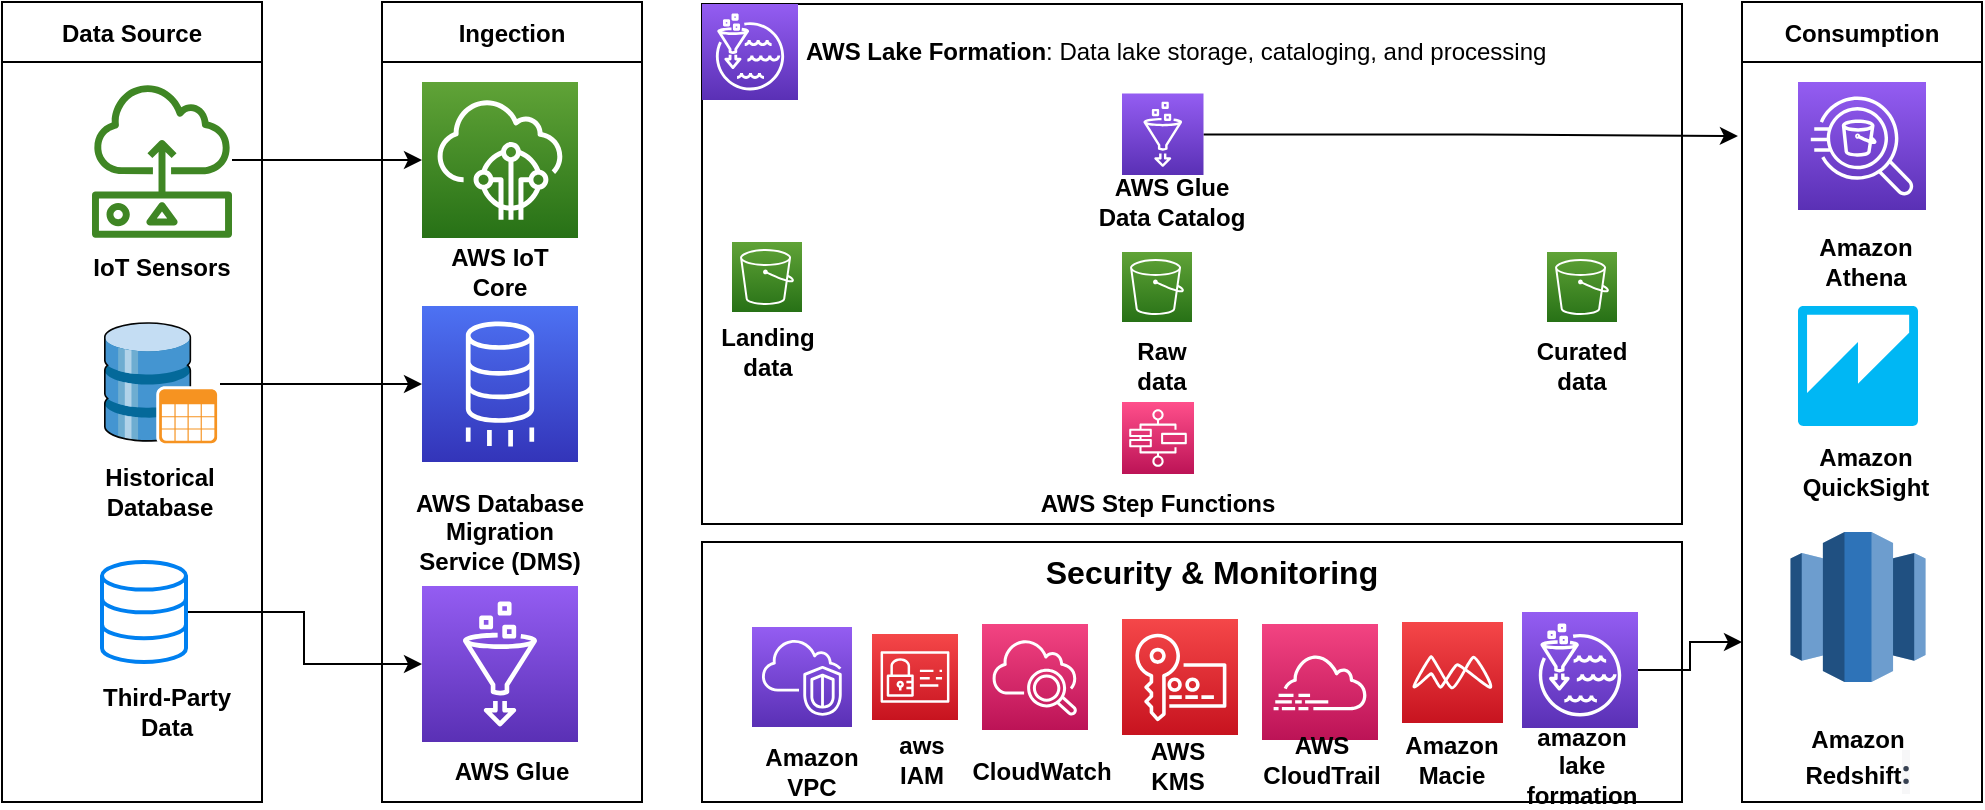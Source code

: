 <mxfile version="21.6.8" type="github">
  <diagram name="Page-1" id="wfJlDvsgTStBDbTHu9D8">
    <mxGraphModel dx="1260" dy="750" grid="1" gridSize="10" guides="1" tooltips="1" connect="1" arrows="1" fold="1" page="1" pageScale="1" pageWidth="1100" pageHeight="850" math="0" shadow="0">
      <root>
        <mxCell id="0" />
        <mxCell id="1" parent="0" />
        <mxCell id="qOsiP7DexmNMQrKXQggl-20" value="Data Source" style="shape=table;startSize=30;container=1;collapsible=0;childLayout=tableLayout;fontStyle=1" parent="1" vertex="1">
          <mxGeometry x="10" y="120" width="130" height="400" as="geometry" />
        </mxCell>
        <mxCell id="qOsiP7DexmNMQrKXQggl-21" value="" style="shape=tableRow;horizontal=0;startSize=0;swimlaneHead=0;swimlaneBody=0;strokeColor=inherit;top=0;left=0;bottom=0;right=0;collapsible=0;dropTarget=0;fillColor=none;points=[[0,0.5],[1,0.5]];portConstraint=eastwest;" parent="qOsiP7DexmNMQrKXQggl-20" vertex="1">
          <mxGeometry y="30" width="130" height="370" as="geometry" />
        </mxCell>
        <mxCell id="qOsiP7DexmNMQrKXQggl-22" value="" style="shape=partialRectangle;html=1;whiteSpace=wrap;connectable=0;strokeColor=inherit;overflow=hidden;fillColor=none;top=0;left=0;bottom=0;right=0;pointerEvents=1;" parent="qOsiP7DexmNMQrKXQggl-21" vertex="1">
          <mxGeometry width="130" height="370" as="geometry">
            <mxRectangle width="130" height="370" as="alternateBounds" />
          </mxGeometry>
        </mxCell>
        <mxCell id="qOsiP7DexmNMQrKXQggl-35" value="" style="edgeStyle=orthogonalEdgeStyle;rounded=0;orthogonalLoop=1;jettySize=auto;html=1;" parent="1" source="qOsiP7DexmNMQrKXQggl-23" target="qOsiP7DexmNMQrKXQggl-33" edge="1">
          <mxGeometry relative="1" as="geometry" />
        </mxCell>
        <mxCell id="qOsiP7DexmNMQrKXQggl-23" value="" style="sketch=0;outlineConnect=0;fontColor=#232F3E;gradientColor=none;fillColor=#3F8624;strokeColor=none;dashed=0;verticalLabelPosition=bottom;verticalAlign=top;align=center;html=1;fontSize=12;fontStyle=0;aspect=fixed;pointerEvents=1;shape=mxgraph.aws4.sensor;" parent="1" vertex="1">
          <mxGeometry x="55" y="160" width="70" height="78" as="geometry" />
        </mxCell>
        <mxCell id="qOsiP7DexmNMQrKXQggl-24" value="IoT Sensors" style="text;strokeColor=none;align=center;fillColor=none;html=1;verticalAlign=middle;whiteSpace=wrap;rounded=0;fontStyle=1" parent="1" vertex="1">
          <mxGeometry x="40" y="238" width="100" height="30" as="geometry" />
        </mxCell>
        <mxCell id="qOsiP7DexmNMQrKXQggl-41" value="" style="edgeStyle=orthogonalEdgeStyle;rounded=0;orthogonalLoop=1;jettySize=auto;html=1;" parent="1" source="qOsiP7DexmNMQrKXQggl-26" target="qOsiP7DexmNMQrKXQggl-36" edge="1">
          <mxGeometry relative="1" as="geometry" />
        </mxCell>
        <mxCell id="qOsiP7DexmNMQrKXQggl-26" value="" style="shadow=0;dashed=0;html=1;labelPosition=center;verticalLabelPosition=bottom;verticalAlign=top;align=center;outlineConnect=0;shape=mxgraph.veeam.3d.database;" parent="1" vertex="1">
          <mxGeometry x="61" y="280" width="58" height="62" as="geometry" />
        </mxCell>
        <mxCell id="qOsiP7DexmNMQrKXQggl-27" value="Historical Database" style="text;strokeColor=none;align=center;fillColor=none;html=1;verticalAlign=middle;whiteSpace=wrap;rounded=0;fontStyle=1" parent="1" vertex="1">
          <mxGeometry x="59" y="350" width="60" height="30" as="geometry" />
        </mxCell>
        <mxCell id="qOsiP7DexmNMQrKXQggl-42" value="" style="edgeStyle=orthogonalEdgeStyle;rounded=0;orthogonalLoop=1;jettySize=auto;html=1;" parent="1" source="qOsiP7DexmNMQrKXQggl-28" target="qOsiP7DexmNMQrKXQggl-39" edge="1">
          <mxGeometry relative="1" as="geometry" />
        </mxCell>
        <mxCell id="qOsiP7DexmNMQrKXQggl-28" value="" style="html=1;verticalLabelPosition=bottom;align=center;labelBackgroundColor=#ffffff;verticalAlign=top;strokeWidth=2;strokeColor=#0080F0;shadow=0;dashed=0;shape=mxgraph.ios7.icons.data;" parent="1" vertex="1">
          <mxGeometry x="60" y="400" width="42" height="50" as="geometry" />
        </mxCell>
        <mxCell id="qOsiP7DexmNMQrKXQggl-29" value="Third-Party Data" style="text;strokeColor=none;align=center;fillColor=none;html=1;verticalAlign=middle;whiteSpace=wrap;rounded=0;fontStyle=1" parent="1" vertex="1">
          <mxGeometry x="55" y="460" width="75" height="30" as="geometry" />
        </mxCell>
        <mxCell id="qOsiP7DexmNMQrKXQggl-30" value="Ingection" style="shape=table;startSize=30;container=1;collapsible=0;childLayout=tableLayout;fontStyle=1" parent="1" vertex="1">
          <mxGeometry x="200" y="120" width="130" height="400" as="geometry" />
        </mxCell>
        <mxCell id="qOsiP7DexmNMQrKXQggl-31" value="" style="shape=tableRow;horizontal=0;startSize=0;swimlaneHead=0;swimlaneBody=0;strokeColor=inherit;top=0;left=0;bottom=0;right=0;collapsible=0;dropTarget=0;fillColor=none;points=[[0,0.5],[1,0.5]];portConstraint=eastwest;" parent="qOsiP7DexmNMQrKXQggl-30" vertex="1">
          <mxGeometry y="30" width="130" height="370" as="geometry" />
        </mxCell>
        <mxCell id="qOsiP7DexmNMQrKXQggl-32" value="" style="shape=partialRectangle;html=1;whiteSpace=wrap;connectable=0;strokeColor=inherit;overflow=hidden;fillColor=none;top=0;left=0;bottom=0;right=0;pointerEvents=1;" parent="qOsiP7DexmNMQrKXQggl-31" vertex="1">
          <mxGeometry width="130" height="370" as="geometry">
            <mxRectangle width="130" height="370" as="alternateBounds" />
          </mxGeometry>
        </mxCell>
        <mxCell id="qOsiP7DexmNMQrKXQggl-33" value="" style="sketch=0;points=[[0,0,0],[0.25,0,0],[0.5,0,0],[0.75,0,0],[1,0,0],[0,1,0],[0.25,1,0],[0.5,1,0],[0.75,1,0],[1,1,0],[0,0.25,0],[0,0.5,0],[0,0.75,0],[1,0.25,0],[1,0.5,0],[1,0.75,0]];outlineConnect=0;fontColor=#232F3E;gradientColor=#60A337;gradientDirection=north;fillColor=#277116;strokeColor=#ffffff;dashed=0;verticalLabelPosition=bottom;verticalAlign=top;align=center;html=1;fontSize=12;fontStyle=0;aspect=fixed;shape=mxgraph.aws4.resourceIcon;resIcon=mxgraph.aws4.iot_core;" parent="1" vertex="1">
          <mxGeometry x="220" y="160" width="78" height="78" as="geometry" />
        </mxCell>
        <mxCell id="qOsiP7DexmNMQrKXQggl-34" value="AWS IoT Core" style="text;strokeColor=none;align=center;fillColor=none;html=1;verticalAlign=middle;whiteSpace=wrap;rounded=0;fontStyle=1" parent="1" vertex="1">
          <mxGeometry x="229" y="240" width="60" height="30" as="geometry" />
        </mxCell>
        <mxCell id="qOsiP7DexmNMQrKXQggl-36" value="" style="sketch=0;points=[[0,0,0],[0.25,0,0],[0.5,0,0],[0.75,0,0],[1,0,0],[0,1,0],[0.25,1,0],[0.5,1,0],[0.75,1,0],[1,1,0],[0,0.25,0],[0,0.5,0],[0,0.75,0],[1,0.25,0],[1,0.5,0],[1,0.75,0]];outlineConnect=0;fontColor=#232F3E;gradientColor=#4D72F3;gradientDirection=north;fillColor=#3334B9;strokeColor=#ffffff;dashed=0;verticalLabelPosition=bottom;verticalAlign=top;align=center;html=1;fontSize=12;fontStyle=0;aspect=fixed;shape=mxgraph.aws4.resourceIcon;resIcon=mxgraph.aws4.database_migration_service;" parent="1" vertex="1">
          <mxGeometry x="220" y="272" width="78" height="78" as="geometry" />
        </mxCell>
        <mxCell id="qOsiP7DexmNMQrKXQggl-37" value="AWS Database Migration Service (DMS)" style="text;strokeColor=none;align=center;fillColor=none;html=1;verticalAlign=middle;whiteSpace=wrap;rounded=0;fontStyle=1" parent="1" vertex="1">
          <mxGeometry x="209" y="370" width="100" height="30" as="geometry" />
        </mxCell>
        <mxCell id="qOsiP7DexmNMQrKXQggl-39" value="" style="sketch=0;points=[[0,0,0],[0.25,0,0],[0.5,0,0],[0.75,0,0],[1,0,0],[0,1,0],[0.25,1,0],[0.5,1,0],[0.75,1,0],[1,1,0],[0,0.25,0],[0,0.5,0],[0,0.75,0],[1,0.25,0],[1,0.5,0],[1,0.75,0]];outlineConnect=0;fontColor=#232F3E;gradientColor=#945DF2;gradientDirection=north;fillColor=#5A30B5;strokeColor=#ffffff;dashed=0;verticalLabelPosition=bottom;verticalAlign=top;align=center;html=1;fontSize=12;fontStyle=0;aspect=fixed;shape=mxgraph.aws4.resourceIcon;resIcon=mxgraph.aws4.glue;" parent="1" vertex="1">
          <mxGeometry x="220" y="412" width="78" height="78" as="geometry" />
        </mxCell>
        <mxCell id="qOsiP7DexmNMQrKXQggl-40" value="AWS Glue" style="text;strokeColor=none;align=center;fillColor=none;html=1;verticalAlign=middle;whiteSpace=wrap;rounded=0;fontStyle=1" parent="1" vertex="1">
          <mxGeometry x="235" y="490" width="60" height="30" as="geometry" />
        </mxCell>
        <mxCell id="qOsiP7DexmNMQrKXQggl-43" value="" style="rounded=0;whiteSpace=wrap;html=1;" parent="1" vertex="1">
          <mxGeometry x="360" y="390" width="490" height="130" as="geometry" />
        </mxCell>
        <mxCell id="qOsiP7DexmNMQrKXQggl-44" value="" style="sketch=0;points=[[0,0,0],[0.25,0,0],[0.5,0,0],[0.75,0,0],[1,0,0],[0,1,0],[0.25,1,0],[0.5,1,0],[0.75,1,0],[1,1,0],[0,0.25,0],[0,0.5,0],[0,0.75,0],[1,0.25,0],[1,0.5,0],[1,0.75,0]];outlineConnect=0;fontColor=#232F3E;gradientColor=#945DF2;gradientDirection=north;fillColor=#5A30B5;strokeColor=#ffffff;dashed=0;verticalLabelPosition=bottom;verticalAlign=top;align=center;html=1;fontSize=12;fontStyle=0;aspect=fixed;shape=mxgraph.aws4.resourceIcon;resIcon=mxgraph.aws4.vpc;" parent="1" vertex="1">
          <mxGeometry x="385" y="432.5" width="50" height="50" as="geometry" />
        </mxCell>
        <mxCell id="qOsiP7DexmNMQrKXQggl-45" value="Amazon VPC" style="text;strokeColor=none;align=center;fillColor=none;html=1;verticalAlign=middle;whiteSpace=wrap;rounded=0;fontStyle=1" parent="1" vertex="1">
          <mxGeometry x="385" y="490" width="60" height="30" as="geometry" />
        </mxCell>
        <mxCell id="qOsiP7DexmNMQrKXQggl-46" value="" style="sketch=0;points=[[0,0,0],[0.25,0,0],[0.5,0,0],[0.75,0,0],[1,0,0],[0,1,0],[0.25,1,0],[0.5,1,0],[0.75,1,0],[1,1,0],[0,0.25,0],[0,0.5,0],[0,0.75,0],[1,0.25,0],[1,0.5,0],[1,0.75,0]];points=[[0,0,0],[0.25,0,0],[0.5,0,0],[0.75,0,0],[1,0,0],[0,1,0],[0.25,1,0],[0.5,1,0],[0.75,1,0],[1,1,0],[0,0.25,0],[0,0.5,0],[0,0.75,0],[1,0.25,0],[1,0.5,0],[1,0.75,0]];outlineConnect=0;fontColor=#232F3E;gradientColor=#F34482;gradientDirection=north;fillColor=#BC1356;strokeColor=#ffffff;dashed=0;verticalLabelPosition=bottom;verticalAlign=top;align=center;html=1;fontSize=12;fontStyle=0;aspect=fixed;shape=mxgraph.aws4.resourceIcon;resIcon=mxgraph.aws4.cloudwatch_2;" parent="1" vertex="1">
          <mxGeometry x="500" y="431" width="53" height="53" as="geometry" />
        </mxCell>
        <mxCell id="qOsiP7DexmNMQrKXQggl-47" value="CloudWatch" style="text;strokeColor=none;align=center;fillColor=none;html=1;verticalAlign=middle;whiteSpace=wrap;rounded=0;fontStyle=1" parent="1" vertex="1">
          <mxGeometry x="500" y="490" width="60" height="30" as="geometry" />
        </mxCell>
        <mxCell id="qOsiP7DexmNMQrKXQggl-48" value="" style="sketch=0;points=[[0,0,0],[0.25,0,0],[0.5,0,0],[0.75,0,0],[1,0,0],[0,1,0],[0.25,1,0],[0.5,1,0],[0.75,1,0],[1,1,0],[0,0.25,0],[0,0.5,0],[0,0.75,0],[1,0.25,0],[1,0.5,0],[1,0.75,0]];outlineConnect=0;fontColor=#232F3E;gradientColor=#F54749;gradientDirection=north;fillColor=#C7131F;strokeColor=#ffffff;dashed=0;verticalLabelPosition=bottom;verticalAlign=top;align=center;html=1;fontSize=12;fontStyle=0;aspect=fixed;shape=mxgraph.aws4.resourceIcon;resIcon=mxgraph.aws4.identity_and_access_management;" parent="1" vertex="1">
          <mxGeometry x="445" y="436" width="43" height="43" as="geometry" />
        </mxCell>
        <mxCell id="qOsiP7DexmNMQrKXQggl-51" value="aws &lt;br&gt;IAM" style="text;strokeColor=none;align=center;fillColor=none;html=1;verticalAlign=middle;whiteSpace=wrap;rounded=0;fontStyle=1" parent="1" vertex="1">
          <mxGeometry x="440" y="484" width="60" height="30" as="geometry" />
        </mxCell>
        <mxCell id="qOsiP7DexmNMQrKXQggl-52" value="" style="sketch=0;points=[[0,0,0],[0.25,0,0],[0.5,0,0],[0.75,0,0],[1,0,0],[0,1,0],[0.25,1,0],[0.5,1,0],[0.75,1,0],[1,1,0],[0,0.25,0],[0,0.5,0],[0,0.75,0],[1,0.25,0],[1,0.5,0],[1,0.75,0]];outlineConnect=0;fontColor=#232F3E;gradientColor=#F54749;gradientDirection=north;fillColor=#C7131F;strokeColor=#ffffff;dashed=0;verticalLabelPosition=bottom;verticalAlign=top;align=center;html=1;fontSize=12;fontStyle=0;aspect=fixed;shape=mxgraph.aws4.resourceIcon;resIcon=mxgraph.aws4.key_management_service;" parent="1" vertex="1">
          <mxGeometry x="570" y="428.5" width="58" height="58" as="geometry" />
        </mxCell>
        <mxCell id="qOsiP7DexmNMQrKXQggl-53" value="AWS &lt;br&gt;KMS" style="text;strokeColor=none;align=center;fillColor=none;html=1;verticalAlign=middle;whiteSpace=wrap;rounded=0;fontStyle=1" parent="1" vertex="1">
          <mxGeometry x="568" y="486.5" width="60" height="30" as="geometry" />
        </mxCell>
        <mxCell id="qOsiP7DexmNMQrKXQggl-54" value="" style="sketch=0;points=[[0,0,0],[0.25,0,0],[0.5,0,0],[0.75,0,0],[1,0,0],[0,1,0],[0.25,1,0],[0.5,1,0],[0.75,1,0],[1,1,0],[0,0.25,0],[0,0.5,0],[0,0.75,0],[1,0.25,0],[1,0.5,0],[1,0.75,0]];points=[[0,0,0],[0.25,0,0],[0.5,0,0],[0.75,0,0],[1,0,0],[0,1,0],[0.25,1,0],[0.5,1,0],[0.75,1,0],[1,1,0],[0,0.25,0],[0,0.5,0],[0,0.75,0],[1,0.25,0],[1,0.5,0],[1,0.75,0]];outlineConnect=0;fontColor=#232F3E;gradientColor=#F34482;gradientDirection=north;fillColor=#BC1356;strokeColor=#ffffff;dashed=0;verticalLabelPosition=bottom;verticalAlign=top;align=center;html=1;fontSize=12;fontStyle=0;aspect=fixed;shape=mxgraph.aws4.resourceIcon;resIcon=mxgraph.aws4.cloudtrail;" parent="1" vertex="1">
          <mxGeometry x="640" y="431" width="58" height="58" as="geometry" />
        </mxCell>
        <mxCell id="qOsiP7DexmNMQrKXQggl-55" value="AWS CloudTrail" style="text;strokeColor=none;align=center;fillColor=none;html=1;verticalAlign=middle;whiteSpace=wrap;rounded=0;fontStyle=1" parent="1" vertex="1">
          <mxGeometry x="640" y="484" width="60" height="30" as="geometry" />
        </mxCell>
        <mxCell id="qOsiP7DexmNMQrKXQggl-56" value="Security &amp;amp; Monitoring" style="text;strokeColor=none;align=center;fillColor=none;html=1;verticalAlign=middle;whiteSpace=wrap;rounded=0;fontStyle=1;fontSize=16;" parent="1" vertex="1">
          <mxGeometry x="510" y="390" width="210" height="30" as="geometry" />
        </mxCell>
        <mxCell id="qOsiP7DexmNMQrKXQggl-57" value="" style="sketch=0;points=[[0,0,0],[0.25,0,0],[0.5,0,0],[0.75,0,0],[1,0,0],[0,1,0],[0.25,1,0],[0.5,1,0],[0.75,1,0],[1,1,0],[0,0.25,0],[0,0.5,0],[0,0.75,0],[1,0.25,0],[1,0.5,0],[1,0.75,0]];outlineConnect=0;fontColor=#232F3E;gradientColor=#F54749;gradientDirection=north;fillColor=#C7131F;strokeColor=#ffffff;dashed=0;verticalLabelPosition=bottom;verticalAlign=top;align=center;html=1;fontSize=12;fontStyle=0;aspect=fixed;shape=mxgraph.aws4.resourceIcon;resIcon=mxgraph.aws4.macie;" parent="1" vertex="1">
          <mxGeometry x="710" y="430" width="50.5" height="50.5" as="geometry" />
        </mxCell>
        <mxCell id="qOsiP7DexmNMQrKXQggl-58" value="Amazon Macie" style="text;strokeColor=none;align=center;fillColor=none;html=1;verticalAlign=middle;whiteSpace=wrap;rounded=0;fontStyle=1" parent="1" vertex="1">
          <mxGeometry x="705.25" y="484" width="60" height="30" as="geometry" />
        </mxCell>
        <mxCell id="bFwccWIXfFiB8wJEmlYg-14" value="" style="edgeStyle=orthogonalEdgeStyle;rounded=0;orthogonalLoop=1;jettySize=auto;html=1;" edge="1" parent="1" source="qOsiP7DexmNMQrKXQggl-59" target="qOsiP7DexmNMQrKXQggl-62">
          <mxGeometry relative="1" as="geometry">
            <Array as="points">
              <mxPoint x="854" y="454" />
              <mxPoint x="854" y="440" />
            </Array>
          </mxGeometry>
        </mxCell>
        <mxCell id="qOsiP7DexmNMQrKXQggl-59" value="" style="sketch=0;points=[[0,0,0],[0.25,0,0],[0.5,0,0],[0.75,0,0],[1,0,0],[0,1,0],[0.25,1,0],[0.5,1,0],[0.75,1,0],[1,1,0],[0,0.25,0],[0,0.5,0],[0,0.75,0],[1,0.25,0],[1,0.5,0],[1,0.75,0]];outlineConnect=0;fontColor=#232F3E;gradientColor=#945DF2;gradientDirection=north;fillColor=#5A30B5;strokeColor=#ffffff;dashed=0;verticalLabelPosition=bottom;verticalAlign=top;align=center;html=1;fontSize=12;fontStyle=0;aspect=fixed;shape=mxgraph.aws4.resourceIcon;resIcon=mxgraph.aws4.lake_formation;" parent="1" vertex="1">
          <mxGeometry x="770" y="425" width="58" height="58" as="geometry" />
        </mxCell>
        <mxCell id="qOsiP7DexmNMQrKXQggl-60" value="amazon lake formation" style="text;strokeColor=none;align=center;fillColor=none;html=1;verticalAlign=middle;whiteSpace=wrap;rounded=0;fontStyle=1" parent="1" vertex="1">
          <mxGeometry x="770" y="486.5" width="60" height="30" as="geometry" />
        </mxCell>
        <mxCell id="qOsiP7DexmNMQrKXQggl-61" value="Consumption" style="shape=table;startSize=30;container=1;collapsible=0;childLayout=tableLayout;fontStyle=1" parent="1" vertex="1">
          <mxGeometry x="880" y="120" width="120" height="400" as="geometry" />
        </mxCell>
        <mxCell id="qOsiP7DexmNMQrKXQggl-62" value="" style="shape=tableRow;horizontal=0;startSize=0;swimlaneHead=0;swimlaneBody=0;strokeColor=inherit;top=0;left=0;bottom=0;right=0;collapsible=0;dropTarget=0;fillColor=none;points=[[0,0.5],[1,0.5]];portConstraint=eastwest;" parent="qOsiP7DexmNMQrKXQggl-61" vertex="1">
          <mxGeometry y="30" width="120" height="370" as="geometry" />
        </mxCell>
        <mxCell id="qOsiP7DexmNMQrKXQggl-63" value="" style="shape=partialRectangle;html=1;whiteSpace=wrap;connectable=0;strokeColor=inherit;overflow=hidden;fillColor=none;top=0;left=0;bottom=0;right=0;pointerEvents=1;" parent="qOsiP7DexmNMQrKXQggl-62" vertex="1">
          <mxGeometry width="120" height="370" as="geometry">
            <mxRectangle width="120" height="370" as="alternateBounds" />
          </mxGeometry>
        </mxCell>
        <mxCell id="qOsiP7DexmNMQrKXQggl-64" value="" style="shape=table;startSize=0;container=1;collapsible=0;childLayout=tableLayout;" parent="1" vertex="1">
          <mxGeometry x="360" y="121" width="490" height="260" as="geometry" />
        </mxCell>
        <mxCell id="qOsiP7DexmNMQrKXQggl-65" value="" style="shape=tableRow;horizontal=0;startSize=0;swimlaneHead=0;swimlaneBody=0;strokeColor=inherit;top=0;left=0;bottom=0;right=0;collapsible=0;dropTarget=0;fillColor=none;points=[[0,0.5],[1,0.5]];portConstraint=eastwest;" parent="qOsiP7DexmNMQrKXQggl-64" vertex="1">
          <mxGeometry width="490" height="260" as="geometry" />
        </mxCell>
        <mxCell id="qOsiP7DexmNMQrKXQggl-66" value="" style="shape=partialRectangle;html=1;whiteSpace=wrap;connectable=0;strokeColor=inherit;overflow=hidden;fillColor=none;top=0;left=0;bottom=0;right=0;pointerEvents=1;" parent="qOsiP7DexmNMQrKXQggl-65" vertex="1">
          <mxGeometry width="490" height="260" as="geometry">
            <mxRectangle width="490" height="260" as="alternateBounds" />
          </mxGeometry>
        </mxCell>
        <mxCell id="qOsiP7DexmNMQrKXQggl-67" value="&lt;b&gt;AWS Lake Formation&lt;/b&gt;: Data lake storage, cataloging, and processing" style="text;strokeColor=none;align=left;fillColor=none;html=1;verticalAlign=middle;whiteSpace=wrap;rounded=0;" parent="1" vertex="1">
          <mxGeometry x="410" y="130" width="420" height="30" as="geometry" />
        </mxCell>
        <mxCell id="qOsiP7DexmNMQrKXQggl-68" value="" style="sketch=0;points=[[0,0,0],[0.25,0,0],[0.5,0,0],[0.75,0,0],[1,0,0],[0,1,0],[0.25,1,0],[0.5,1,0],[0.75,1,0],[1,1,0],[0,0.25,0],[0,0.5,0],[0,0.75,0],[1,0.25,0],[1,0.5,0],[1,0.75,0]];outlineConnect=0;fontColor=#232F3E;gradientColor=#945DF2;gradientDirection=north;fillColor=#5A30B5;strokeColor=#ffffff;dashed=0;verticalLabelPosition=bottom;verticalAlign=top;align=center;html=1;fontSize=12;fontStyle=0;aspect=fixed;shape=mxgraph.aws4.resourceIcon;resIcon=mxgraph.aws4.lake_formation;" parent="1" vertex="1">
          <mxGeometry x="360" y="121" width="48" height="48" as="geometry" />
        </mxCell>
        <mxCell id="qOsiP7DexmNMQrKXQggl-69" value="" style="sketch=0;points=[[0,0,0],[0.25,0,0],[0.5,0,0],[0.75,0,0],[1,0,0],[0,1,0],[0.25,1,0],[0.5,1,0],[0.75,1,0],[1,1,0],[0,0.25,0],[0,0.5,0],[0,0.75,0],[1,0.25,0],[1,0.5,0],[1,0.75,0]];outlineConnect=0;fontColor=#232F3E;gradientColor=#945DF2;gradientDirection=north;fillColor=#5A30B5;strokeColor=#ffffff;dashed=0;verticalLabelPosition=bottom;verticalAlign=top;align=center;html=1;fontSize=12;fontStyle=0;aspect=fixed;shape=mxgraph.aws4.resourceIcon;resIcon=mxgraph.aws4.athena;" parent="1" vertex="1">
          <mxGeometry x="908" y="160" width="64" height="64" as="geometry" />
        </mxCell>
        <mxCell id="qOsiP7DexmNMQrKXQggl-70" value="Amazon Athena" style="text;strokeColor=none;align=center;fillColor=none;html=1;verticalAlign=middle;whiteSpace=wrap;rounded=0;fontStyle=1" parent="1" vertex="1">
          <mxGeometry x="912" y="235" width="60" height="30" as="geometry" />
        </mxCell>
        <mxCell id="qOsiP7DexmNMQrKXQggl-71" value="" style="outlineConnect=0;dashed=0;verticalLabelPosition=bottom;verticalAlign=top;align=center;html=1;shape=mxgraph.aws3.redshift;fillColor=#2E73B8;gradientColor=none;" parent="1" vertex="1">
          <mxGeometry x="904.25" y="385" width="67.5" height="75" as="geometry" />
        </mxCell>
        <mxCell id="qOsiP7DexmNMQrKXQggl-72" value="Amazon Redshift&lt;span style=&quot;color: rgb(55, 65, 81); font-family: Söhne, ui-sans-serif, system-ui, -apple-system, &amp;quot;Segoe UI&amp;quot;, Roboto, Ubuntu, Cantarell, &amp;quot;Noto Sans&amp;quot;, sans-serif, &amp;quot;Helvetica Neue&amp;quot;, Arial, &amp;quot;Apple Color Emoji&amp;quot;, &amp;quot;Segoe UI Emoji&amp;quot;, &amp;quot;Segoe UI Symbol&amp;quot;, &amp;quot;Noto Color Emoji&amp;quot;; font-size: 16px; text-align: left; background-color: rgb(247, 247, 248);&quot;&gt;:&lt;/span&gt;" style="text;strokeColor=none;align=center;fillColor=none;html=1;verticalAlign=middle;whiteSpace=wrap;rounded=0;fontStyle=1" parent="1" vertex="1">
          <mxGeometry x="908" y="482.5" width="60" height="30" as="geometry" />
        </mxCell>
        <mxCell id="qOsiP7DexmNMQrKXQggl-73" value="" style="outlineConnect=0;dashed=0;verticalLabelPosition=bottom;verticalAlign=top;align=center;html=1;shape=mxgraph.aws3.quicksight;fillColor=#00B7F4;gradientColor=none;" parent="1" vertex="1">
          <mxGeometry x="908" y="272" width="60" height="60" as="geometry" />
        </mxCell>
        <mxCell id="qOsiP7DexmNMQrKXQggl-74" value="Amazon QuickSight" style="text;strokeColor=none;align=center;fillColor=none;html=1;verticalAlign=middle;whiteSpace=wrap;rounded=0;fontStyle=1" parent="1" vertex="1">
          <mxGeometry x="912" y="340" width="60" height="30" as="geometry" />
        </mxCell>
        <mxCell id="bFwccWIXfFiB8wJEmlYg-1" value="" style="sketch=0;points=[[0,0,0],[0.25,0,0],[0.5,0,0],[0.75,0,0],[1,0,0],[0,1,0],[0.25,1,0],[0.5,1,0],[0.75,1,0],[1,1,0],[0,0.25,0],[0,0.5,0],[0,0.75,0],[1,0.25,0],[1,0.5,0],[1,0.75,0]];outlineConnect=0;fontColor=#232F3E;gradientColor=#60A337;gradientDirection=north;fillColor=#277116;strokeColor=#ffffff;dashed=0;verticalLabelPosition=bottom;verticalAlign=top;align=center;html=1;fontSize=12;fontStyle=0;aspect=fixed;shape=mxgraph.aws4.resourceIcon;resIcon=mxgraph.aws4.s3;" vertex="1" parent="1">
          <mxGeometry x="375" y="240" width="35" height="35" as="geometry" />
        </mxCell>
        <mxCell id="bFwccWIXfFiB8wJEmlYg-2" value="Landing&lt;br&gt;data" style="text;strokeColor=none;align=center;fillColor=none;html=1;verticalAlign=middle;whiteSpace=wrap;rounded=0;fontStyle=1" vertex="1" parent="1">
          <mxGeometry x="362.5" y="280" width="60" height="30" as="geometry" />
        </mxCell>
        <mxCell id="bFwccWIXfFiB8wJEmlYg-3" value="" style="sketch=0;points=[[0,0,0],[0.25,0,0],[0.5,0,0],[0.75,0,0],[1,0,0],[0,1,0],[0.25,1,0],[0.5,1,0],[0.75,1,0],[1,1,0],[0,0.25,0],[0,0.5,0],[0,0.75,0],[1,0.25,0],[1,0.5,0],[1,0.75,0]];outlineConnect=0;fontColor=#232F3E;gradientColor=#60A337;gradientDirection=north;fillColor=#277116;strokeColor=#ffffff;dashed=0;verticalLabelPosition=bottom;verticalAlign=top;align=center;html=1;fontSize=12;fontStyle=0;aspect=fixed;shape=mxgraph.aws4.resourceIcon;resIcon=mxgraph.aws4.s3;" vertex="1" parent="1">
          <mxGeometry x="782.5" y="245" width="35" height="35" as="geometry" />
        </mxCell>
        <mxCell id="bFwccWIXfFiB8wJEmlYg-4" value="" style="sketch=0;points=[[0,0,0],[0.25,0,0],[0.5,0,0],[0.75,0,0],[1,0,0],[0,1,0],[0.25,1,0],[0.5,1,0],[0.75,1,0],[1,1,0],[0,0.25,0],[0,0.5,0],[0,0.75,0],[1,0.25,0],[1,0.5,0],[1,0.75,0]];outlineConnect=0;fontColor=#232F3E;gradientColor=#60A337;gradientDirection=north;fillColor=#277116;strokeColor=#ffffff;dashed=0;verticalLabelPosition=bottom;verticalAlign=top;align=center;html=1;fontSize=12;fontStyle=0;aspect=fixed;shape=mxgraph.aws4.resourceIcon;resIcon=mxgraph.aws4.s3;" vertex="1" parent="1">
          <mxGeometry x="570" y="245" width="35" height="35" as="geometry" />
        </mxCell>
        <mxCell id="bFwccWIXfFiB8wJEmlYg-5" value="Raw&lt;br&gt;data" style="text;strokeColor=none;align=center;fillColor=none;html=1;verticalAlign=middle;whiteSpace=wrap;rounded=0;fontStyle=1" vertex="1" parent="1">
          <mxGeometry x="560" y="287" width="60" height="30" as="geometry" />
        </mxCell>
        <mxCell id="bFwccWIXfFiB8wJEmlYg-6" value="Curated&lt;br&gt;data" style="text;strokeColor=none;align=center;fillColor=none;html=1;verticalAlign=middle;whiteSpace=wrap;rounded=0;fontStyle=1" vertex="1" parent="1">
          <mxGeometry x="770" y="287" width="60" height="30" as="geometry" />
        </mxCell>
        <mxCell id="bFwccWIXfFiB8wJEmlYg-18" style="edgeStyle=orthogonalEdgeStyle;rounded=0;orthogonalLoop=1;jettySize=auto;html=1;entryX=-0.017;entryY=0.1;entryDx=0;entryDy=0;entryPerimeter=0;" edge="1" parent="1" source="bFwccWIXfFiB8wJEmlYg-8" target="qOsiP7DexmNMQrKXQggl-62">
          <mxGeometry relative="1" as="geometry" />
        </mxCell>
        <mxCell id="bFwccWIXfFiB8wJEmlYg-8" value="" style="sketch=0;points=[[0,0,0],[0.25,0,0],[0.5,0,0],[0.75,0,0],[1,0,0],[0,1,0],[0.25,1,0],[0.5,1,0],[0.75,1,0],[1,1,0],[0,0.25,0],[0,0.5,0],[0,0.75,0],[1,0.25,0],[1,0.5,0],[1,0.75,0]];outlineConnect=0;fontColor=#232F3E;gradientColor=#945DF2;gradientDirection=north;fillColor=#5A30B5;strokeColor=#ffffff;dashed=0;verticalLabelPosition=bottom;verticalAlign=top;align=center;html=1;fontSize=12;fontStyle=0;aspect=fixed;shape=mxgraph.aws4.resourceIcon;resIcon=mxgraph.aws4.glue;" vertex="1" parent="1">
          <mxGeometry x="570" y="165.75" width="40.75" height="40.75" as="geometry" />
        </mxCell>
        <mxCell id="bFwccWIXfFiB8wJEmlYg-10" value="AWS Glue&lt;br&gt;Data Catalog" style="text;strokeColor=none;align=center;fillColor=none;html=1;verticalAlign=middle;whiteSpace=wrap;rounded=0;fontStyle=1" vertex="1" parent="1">
          <mxGeometry x="550" y="205" width="90" height="30" as="geometry" />
        </mxCell>
        <mxCell id="bFwccWIXfFiB8wJEmlYg-11" value="" style="sketch=0;points=[[0,0,0],[0.25,0,0],[0.5,0,0],[0.75,0,0],[1,0,0],[0,1,0],[0.25,1,0],[0.5,1,0],[0.75,1,0],[1,1,0],[0,0.25,0],[0,0.5,0],[0,0.75,0],[1,0.25,0],[1,0.5,0],[1,0.75,0]];outlineConnect=0;fontColor=#232F3E;gradientColor=#FF4F8B;gradientDirection=north;fillColor=#BC1356;strokeColor=#ffffff;dashed=0;verticalLabelPosition=bottom;verticalAlign=top;align=center;html=1;fontSize=12;fontStyle=0;aspect=fixed;shape=mxgraph.aws4.resourceIcon;resIcon=mxgraph.aws4.step_functions;" vertex="1" parent="1">
          <mxGeometry x="570" y="320" width="36" height="36" as="geometry" />
        </mxCell>
        <mxCell id="bFwccWIXfFiB8wJEmlYg-12" value="AWS Step Functions" style="text;strokeColor=none;align=center;fillColor=none;html=1;verticalAlign=middle;whiteSpace=wrap;rounded=0;fontStyle=1" vertex="1" parent="1">
          <mxGeometry x="503" y="356" width="170" height="30" as="geometry" />
        </mxCell>
      </root>
    </mxGraphModel>
  </diagram>
</mxfile>
